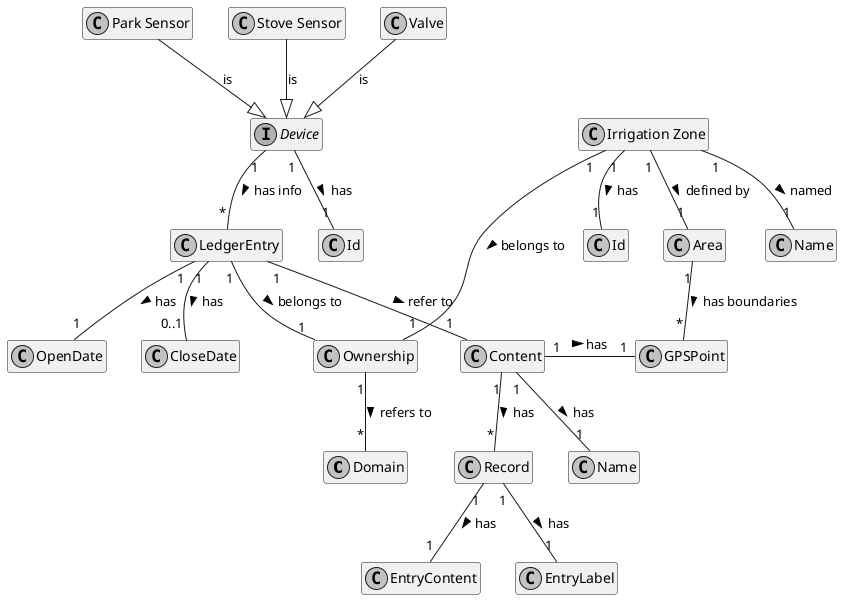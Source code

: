 @startuml model

skinparam Monochrome true
skinparam Shadowing false
hide empty members

class Domain

class ParkSensor as "Park Sensor"

class StoveSensor as "Stove Sensor"

class Valve

class Garden as "Irrigation Zone"

class GardenName as "Name"

interface Device

class Area

class LedgerEntry

class Content

class Ownership

class OpenDate

class CloseDate

class Name

class Id
class Id2 as "Id"

class GPSPoint

class Record

class EntryContent

class EntryLabel

Area "1" -- "*" GPSPoint: has boundaries >
Garden "1" -- "1" Area: defined by >
Garden "1" -- "1" GardenName: named >
Valve --|> Device : is
ParkSensor --|> Device : is
StoveSensor --|> Device : is
Device "1" -- "*" LedgerEntry: has info >
Device "1" -- "1" Id: has >
Garden "1" -- "1" Id2: has >
LedgerEntry "1" -- "1" OpenDate: has >
LedgerEntry "1" -- "0..1" CloseDate: has >
LedgerEntry "1" -- "1" Content: refer to >
LedgerEntry "1" -- "1" Ownership: belongs to >
Garden "1" -- "1" Ownership: belongs to >
Content "1" -- "*" Record: has >
Content "1" -- "1" Name: has >
Content "1" - "1" GPSPoint: has >
Ownership "1" -- "*" Domain: refers to >
Record "1" -- "1" EntryContent: has >
Record "1" -- "1" EntryLabel: has >

@enduml

